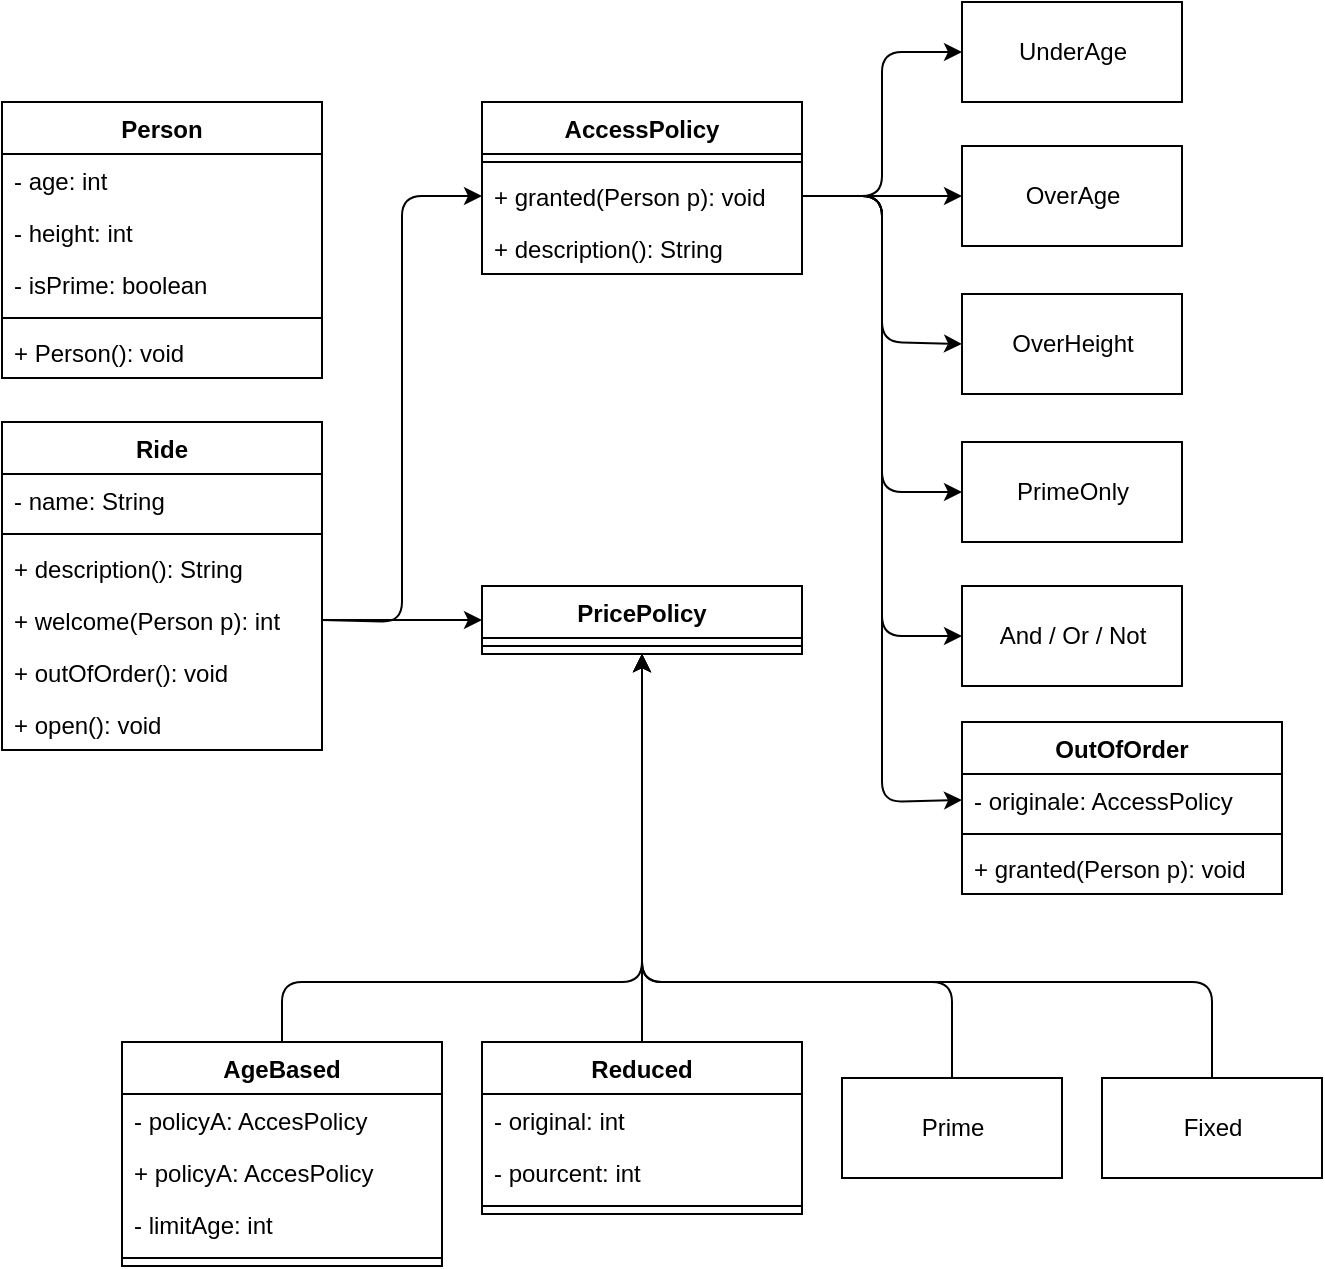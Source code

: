 <mxfile>
    <diagram id="3kjGjsizZ6FEQ1x5G-Fv" name="Page-1">
        <mxGraphModel dx="1068" dy="888" grid="1" gridSize="10" guides="1" tooltips="1" connect="1" arrows="1" fold="1" page="1" pageScale="1" pageWidth="850" pageHeight="1100" math="0" shadow="0">
            <root>
                <mxCell id="0"/>
                <mxCell id="1" parent="0"/>
                <mxCell id="5" value="Person&#10;" style="swimlane;fontStyle=1;align=center;verticalAlign=top;childLayout=stackLayout;horizontal=1;startSize=26;horizontalStack=0;resizeParent=1;resizeParentMax=0;resizeLast=0;collapsible=1;marginBottom=0;" vertex="1" parent="1">
                    <mxGeometry x="40" y="80" width="160" height="138" as="geometry"/>
                </mxCell>
                <mxCell id="9" value="- age: int" style="text;strokeColor=none;fillColor=none;align=left;verticalAlign=top;spacingLeft=4;spacingRight=4;overflow=hidden;rotatable=0;points=[[0,0.5],[1,0.5]];portConstraint=eastwest;" vertex="1" parent="5">
                    <mxGeometry y="26" width="160" height="26" as="geometry"/>
                </mxCell>
                <mxCell id="6" value="- height: int" style="text;strokeColor=none;fillColor=none;align=left;verticalAlign=top;spacingLeft=4;spacingRight=4;overflow=hidden;rotatable=0;points=[[0,0.5],[1,0.5]];portConstraint=eastwest;" vertex="1" parent="5">
                    <mxGeometry y="52" width="160" height="26" as="geometry"/>
                </mxCell>
                <mxCell id="10" value="- isPrime: boolean&#10;" style="text;strokeColor=none;fillColor=none;align=left;verticalAlign=top;spacingLeft=4;spacingRight=4;overflow=hidden;rotatable=0;points=[[0,0.5],[1,0.5]];portConstraint=eastwest;" vertex="1" parent="5">
                    <mxGeometry y="78" width="160" height="26" as="geometry"/>
                </mxCell>
                <mxCell id="7" value="" style="line;strokeWidth=1;fillColor=none;align=left;verticalAlign=middle;spacingTop=-1;spacingLeft=3;spacingRight=3;rotatable=0;labelPosition=right;points=[];portConstraint=eastwest;strokeColor=inherit;" vertex="1" parent="5">
                    <mxGeometry y="104" width="160" height="8" as="geometry"/>
                </mxCell>
                <mxCell id="8" value="+ Person(): void" style="text;strokeColor=none;fillColor=none;align=left;verticalAlign=top;spacingLeft=4;spacingRight=4;overflow=hidden;rotatable=0;points=[[0,0.5],[1,0.5]];portConstraint=eastwest;" vertex="1" parent="5">
                    <mxGeometry y="112" width="160" height="26" as="geometry"/>
                </mxCell>
                <mxCell id="11" value="Ride" style="swimlane;fontStyle=1;align=center;verticalAlign=top;childLayout=stackLayout;horizontal=1;startSize=26;horizontalStack=0;resizeParent=1;resizeParentMax=0;resizeLast=0;collapsible=1;marginBottom=0;" vertex="1" parent="1">
                    <mxGeometry x="40" y="240" width="160" height="164" as="geometry"/>
                </mxCell>
                <mxCell id="12" value="- name: String" style="text;strokeColor=none;fillColor=none;align=left;verticalAlign=top;spacingLeft=4;spacingRight=4;overflow=hidden;rotatable=0;points=[[0,0.5],[1,0.5]];portConstraint=eastwest;" vertex="1" parent="11">
                    <mxGeometry y="26" width="160" height="26" as="geometry"/>
                </mxCell>
                <mxCell id="13" value="" style="line;strokeWidth=1;fillColor=none;align=left;verticalAlign=middle;spacingTop=-1;spacingLeft=3;spacingRight=3;rotatable=0;labelPosition=right;points=[];portConstraint=eastwest;strokeColor=inherit;" vertex="1" parent="11">
                    <mxGeometry y="52" width="160" height="8" as="geometry"/>
                </mxCell>
                <mxCell id="14" value="+ description(): String" style="text;strokeColor=none;fillColor=none;align=left;verticalAlign=top;spacingLeft=4;spacingRight=4;overflow=hidden;rotatable=0;points=[[0,0.5],[1,0.5]];portConstraint=eastwest;" vertex="1" parent="11">
                    <mxGeometry y="60" width="160" height="26" as="geometry"/>
                </mxCell>
                <mxCell id="15" value="+ welcome(Person p): int" style="text;strokeColor=none;fillColor=none;align=left;verticalAlign=top;spacingLeft=4;spacingRight=4;overflow=hidden;rotatable=0;points=[[0,0.5],[1,0.5]];portConstraint=eastwest;" vertex="1" parent="11">
                    <mxGeometry y="86" width="160" height="26" as="geometry"/>
                </mxCell>
                <mxCell id="21" value="+ outOfOrder(): void" style="text;strokeColor=none;fillColor=none;align=left;verticalAlign=top;spacingLeft=4;spacingRight=4;overflow=hidden;rotatable=0;points=[[0,0.5],[1,0.5]];portConstraint=eastwest;" vertex="1" parent="11">
                    <mxGeometry y="112" width="160" height="26" as="geometry"/>
                </mxCell>
                <mxCell id="22" value="+ open(): void" style="text;strokeColor=none;fillColor=none;align=left;verticalAlign=top;spacingLeft=4;spacingRight=4;overflow=hidden;rotatable=0;points=[[0,0.5],[1,0.5]];portConstraint=eastwest;" vertex="1" parent="11">
                    <mxGeometry y="138" width="160" height="26" as="geometry"/>
                </mxCell>
                <mxCell id="23" value="PricePolicy" style="swimlane;fontStyle=1;align=center;verticalAlign=top;childLayout=stackLayout;horizontal=1;startSize=26;horizontalStack=0;resizeParent=1;resizeParentMax=0;resizeLast=0;collapsible=1;marginBottom=0;" vertex="1" parent="1">
                    <mxGeometry x="280" y="322" width="160" height="34" as="geometry"/>
                </mxCell>
                <mxCell id="25" value="" style="line;strokeWidth=1;fillColor=none;align=left;verticalAlign=middle;spacingTop=-1;spacingLeft=3;spacingRight=3;rotatable=0;labelPosition=right;points=[];portConstraint=eastwest;strokeColor=inherit;" vertex="1" parent="23">
                    <mxGeometry y="26" width="160" height="8" as="geometry"/>
                </mxCell>
                <mxCell id="27" value="AccessPolicy" style="swimlane;fontStyle=1;align=center;verticalAlign=top;childLayout=stackLayout;horizontal=1;startSize=26;horizontalStack=0;resizeParent=1;resizeParentMax=0;resizeLast=0;collapsible=1;marginBottom=0;" vertex="1" parent="1">
                    <mxGeometry x="280" y="80" width="160" height="86" as="geometry"/>
                </mxCell>
                <mxCell id="29" value="" style="line;strokeWidth=1;fillColor=none;align=left;verticalAlign=middle;spacingTop=-1;spacingLeft=3;spacingRight=3;rotatable=0;labelPosition=right;points=[];portConstraint=eastwest;strokeColor=inherit;" vertex="1" parent="27">
                    <mxGeometry y="26" width="160" height="8" as="geometry"/>
                </mxCell>
                <mxCell id="30" value="+ granted(Person p): void" style="text;strokeColor=none;fillColor=none;align=left;verticalAlign=top;spacingLeft=4;spacingRight=4;overflow=hidden;rotatable=0;points=[[0,0.5],[1,0.5]];portConstraint=eastwest;" vertex="1" parent="27">
                    <mxGeometry y="34" width="160" height="26" as="geometry"/>
                </mxCell>
                <mxCell id="31" value="+ description(): String" style="text;strokeColor=none;fillColor=none;align=left;verticalAlign=top;spacingLeft=4;spacingRight=4;overflow=hidden;rotatable=0;points=[[0,0.5],[1,0.5]];portConstraint=eastwest;" vertex="1" parent="27">
                    <mxGeometry y="60" width="160" height="26" as="geometry"/>
                </mxCell>
                <mxCell id="32" style="edgeStyle=none;html=1;exitX=1;exitY=0.5;exitDx=0;exitDy=0;entryX=0;entryY=0.5;entryDx=0;entryDy=0;" edge="1" parent="1" source="15" target="30">
                    <mxGeometry relative="1" as="geometry">
                        <Array as="points">
                            <mxPoint x="240" y="340"/>
                            <mxPoint x="240" y="127"/>
                        </Array>
                    </mxGeometry>
                </mxCell>
                <mxCell id="33" style="edgeStyle=none;html=1;exitX=1;exitY=0.5;exitDx=0;exitDy=0;entryX=0;entryY=0.5;entryDx=0;entryDy=0;" edge="1" parent="1" source="15" target="23">
                    <mxGeometry relative="1" as="geometry">
                        <mxPoint x="280" y="340" as="targetPoint"/>
                    </mxGeometry>
                </mxCell>
                <mxCell id="34" value="UnderAge" style="html=1;" vertex="1" parent="1">
                    <mxGeometry x="520" y="30" width="110" height="50" as="geometry"/>
                </mxCell>
                <mxCell id="35" value="OverHeight" style="html=1;" vertex="1" parent="1">
                    <mxGeometry x="520" y="176" width="110" height="50" as="geometry"/>
                </mxCell>
                <mxCell id="36" value="OverAge" style="html=1;" vertex="1" parent="1">
                    <mxGeometry x="520" y="102" width="110" height="50" as="geometry"/>
                </mxCell>
                <mxCell id="37" style="edgeStyle=none;html=1;exitX=1;exitY=0.5;exitDx=0;exitDy=0;entryX=0;entryY=0.5;entryDx=0;entryDy=0;" edge="1" parent="1" source="30" target="36">
                    <mxGeometry relative="1" as="geometry"/>
                </mxCell>
                <mxCell id="38" style="edgeStyle=none;html=1;exitX=1;exitY=0.5;exitDx=0;exitDy=0;entryX=0;entryY=0.5;entryDx=0;entryDy=0;" edge="1" parent="1" source="30" target="35">
                    <mxGeometry relative="1" as="geometry">
                        <Array as="points">
                            <mxPoint x="480" y="127"/>
                            <mxPoint x="480" y="200"/>
                        </Array>
                    </mxGeometry>
                </mxCell>
                <mxCell id="39" style="edgeStyle=none;html=1;exitX=1;exitY=0.5;exitDx=0;exitDy=0;entryX=0;entryY=0.5;entryDx=0;entryDy=0;" edge="1" parent="1" source="30" target="34">
                    <mxGeometry relative="1" as="geometry">
                        <Array as="points">
                            <mxPoint x="480" y="127"/>
                            <mxPoint x="480" y="55"/>
                        </Array>
                    </mxGeometry>
                </mxCell>
                <mxCell id="40" value="And / Or / Not&lt;br&gt;" style="html=1;" vertex="1" parent="1">
                    <mxGeometry x="520" y="322" width="110" height="50" as="geometry"/>
                </mxCell>
                <mxCell id="41" value="PrimeOnly" style="html=1;" vertex="1" parent="1">
                    <mxGeometry x="520" y="250" width="110" height="50" as="geometry"/>
                </mxCell>
                <mxCell id="42" style="edgeStyle=none;html=1;exitX=1;exitY=0.5;exitDx=0;exitDy=0;entryX=0;entryY=0.5;entryDx=0;entryDy=0;" edge="1" parent="1" source="30" target="41">
                    <mxGeometry relative="1" as="geometry">
                        <Array as="points">
                            <mxPoint x="480" y="127"/>
                            <mxPoint x="480" y="275"/>
                        </Array>
                    </mxGeometry>
                </mxCell>
                <mxCell id="43" style="edgeStyle=none;html=1;exitX=1;exitY=0.5;exitDx=0;exitDy=0;entryX=0;entryY=0.5;entryDx=0;entryDy=0;" edge="1" parent="1" source="30" target="40">
                    <mxGeometry relative="1" as="geometry">
                        <Array as="points">
                            <mxPoint x="480" y="127"/>
                            <mxPoint x="480" y="347"/>
                        </Array>
                    </mxGeometry>
                </mxCell>
                <mxCell id="59" style="edgeStyle=none;html=1;exitX=0.5;exitY=0;exitDx=0;exitDy=0;entryX=0.5;entryY=1;entryDx=0;entryDy=0;" edge="1" parent="1" source="44" target="23">
                    <mxGeometry relative="1" as="geometry">
                        <Array as="points">
                            <mxPoint x="515" y="520"/>
                            <mxPoint x="360" y="520"/>
                        </Array>
                    </mxGeometry>
                </mxCell>
                <mxCell id="44" value="Prime" style="html=1;" vertex="1" parent="1">
                    <mxGeometry x="460" y="568" width="110" height="50" as="geometry"/>
                </mxCell>
                <mxCell id="60" style="edgeStyle=none;html=1;exitX=0.5;exitY=0;exitDx=0;exitDy=0;entryX=0.5;entryY=1;entryDx=0;entryDy=0;" edge="1" parent="1" source="45" target="23">
                    <mxGeometry relative="1" as="geometry">
                        <Array as="points">
                            <mxPoint x="645" y="520"/>
                            <mxPoint x="360" y="520"/>
                        </Array>
                    </mxGeometry>
                </mxCell>
                <mxCell id="45" value="Fixed" style="html=1;" vertex="1" parent="1">
                    <mxGeometry x="590" y="568" width="110" height="50" as="geometry"/>
                </mxCell>
                <mxCell id="58" style="edgeStyle=none;html=1;exitX=0.5;exitY=0;exitDx=0;exitDy=0;entryX=0.5;entryY=1;entryDx=0;entryDy=0;" edge="1" parent="1" source="46" target="23">
                    <mxGeometry relative="1" as="geometry"/>
                </mxCell>
                <mxCell id="46" value="Reduced" style="swimlane;fontStyle=1;align=center;verticalAlign=top;childLayout=stackLayout;horizontal=1;startSize=26;horizontalStack=0;resizeParent=1;resizeParentMax=0;resizeLast=0;collapsible=1;marginBottom=0;" vertex="1" parent="1">
                    <mxGeometry x="280" y="550" width="160" height="86" as="geometry"/>
                </mxCell>
                <mxCell id="47" value="- original: int" style="text;strokeColor=none;fillColor=none;align=left;verticalAlign=top;spacingLeft=4;spacingRight=4;overflow=hidden;rotatable=0;points=[[0,0.5],[1,0.5]];portConstraint=eastwest;" vertex="1" parent="46">
                    <mxGeometry y="26" width="160" height="26" as="geometry"/>
                </mxCell>
                <mxCell id="50" value="- pourcent: int" style="text;strokeColor=none;fillColor=none;align=left;verticalAlign=top;spacingLeft=4;spacingRight=4;overflow=hidden;rotatable=0;points=[[0,0.5],[1,0.5]];portConstraint=eastwest;" vertex="1" parent="46">
                    <mxGeometry y="52" width="160" height="26" as="geometry"/>
                </mxCell>
                <mxCell id="48" value="" style="line;strokeWidth=1;fillColor=none;align=left;verticalAlign=middle;spacingTop=-1;spacingLeft=3;spacingRight=3;rotatable=0;labelPosition=right;points=[];portConstraint=eastwest;strokeColor=inherit;" vertex="1" parent="46">
                    <mxGeometry y="78" width="160" height="8" as="geometry"/>
                </mxCell>
                <mxCell id="57" style="edgeStyle=none;html=1;exitX=0.5;exitY=0;exitDx=0;exitDy=0;entryX=0.5;entryY=1;entryDx=0;entryDy=0;" edge="1" parent="1" source="51" target="23">
                    <mxGeometry relative="1" as="geometry">
                        <mxPoint x="360" y="370" as="targetPoint"/>
                        <Array as="points">
                            <mxPoint x="180" y="520"/>
                            <mxPoint x="360" y="520"/>
                        </Array>
                    </mxGeometry>
                </mxCell>
                <mxCell id="51" value="AgeBased" style="swimlane;fontStyle=1;align=center;verticalAlign=top;childLayout=stackLayout;horizontal=1;startSize=26;horizontalStack=0;resizeParent=1;resizeParentMax=0;resizeLast=0;collapsible=1;marginBottom=0;" vertex="1" parent="1">
                    <mxGeometry x="100" y="550" width="160" height="112" as="geometry"/>
                </mxCell>
                <mxCell id="52" value="- policyA: AccesPolicy" style="text;strokeColor=none;fillColor=none;align=left;verticalAlign=top;spacingLeft=4;spacingRight=4;overflow=hidden;rotatable=0;points=[[0,0.5],[1,0.5]];portConstraint=eastwest;" vertex="1" parent="51">
                    <mxGeometry y="26" width="160" height="26" as="geometry"/>
                </mxCell>
                <mxCell id="56" value="+ policyA: AccesPolicy" style="text;strokeColor=none;fillColor=none;align=left;verticalAlign=top;spacingLeft=4;spacingRight=4;overflow=hidden;rotatable=0;points=[[0,0.5],[1,0.5]];portConstraint=eastwest;" vertex="1" parent="51">
                    <mxGeometry y="52" width="160" height="26" as="geometry"/>
                </mxCell>
                <mxCell id="55" value="- limitAge: int" style="text;strokeColor=none;fillColor=none;align=left;verticalAlign=top;spacingLeft=4;spacingRight=4;overflow=hidden;rotatable=0;points=[[0,0.5],[1,0.5]];portConstraint=eastwest;" vertex="1" parent="51">
                    <mxGeometry y="78" width="160" height="26" as="geometry"/>
                </mxCell>
                <mxCell id="53" value="" style="line;strokeWidth=1;fillColor=none;align=left;verticalAlign=middle;spacingTop=-1;spacingLeft=3;spacingRight=3;rotatable=0;labelPosition=right;points=[];portConstraint=eastwest;strokeColor=inherit;" vertex="1" parent="51">
                    <mxGeometry y="104" width="160" height="8" as="geometry"/>
                </mxCell>
                <mxCell id="61" value="OutOfOrder" style="swimlane;fontStyle=1;align=center;verticalAlign=top;childLayout=stackLayout;horizontal=1;startSize=26;horizontalStack=0;resizeParent=1;resizeParentMax=0;resizeLast=0;collapsible=1;marginBottom=0;" vertex="1" parent="1">
                    <mxGeometry x="520" y="390" width="160" height="86" as="geometry"/>
                </mxCell>
                <mxCell id="62" value="- originale: AccessPolicy" style="text;strokeColor=none;fillColor=none;align=left;verticalAlign=top;spacingLeft=4;spacingRight=4;overflow=hidden;rotatable=0;points=[[0,0.5],[1,0.5]];portConstraint=eastwest;" vertex="1" parent="61">
                    <mxGeometry y="26" width="160" height="26" as="geometry"/>
                </mxCell>
                <mxCell id="63" value="" style="line;strokeWidth=1;fillColor=none;align=left;verticalAlign=middle;spacingTop=-1;spacingLeft=3;spacingRight=3;rotatable=0;labelPosition=right;points=[];portConstraint=eastwest;strokeColor=inherit;" vertex="1" parent="61">
                    <mxGeometry y="52" width="160" height="8" as="geometry"/>
                </mxCell>
                <mxCell id="67" value="+ granted(Person p): void" style="text;strokeColor=none;fillColor=none;align=left;verticalAlign=top;spacingLeft=4;spacingRight=4;overflow=hidden;rotatable=0;points=[[0,0.5],[1,0.5]];portConstraint=eastwest;" vertex="1" parent="61">
                    <mxGeometry y="60" width="160" height="26" as="geometry"/>
                </mxCell>
                <mxCell id="68" style="edgeStyle=none;html=1;exitX=1;exitY=0.5;exitDx=0;exitDy=0;entryX=0;entryY=0.5;entryDx=0;entryDy=0;" edge="1" parent="1" source="30" target="62">
                    <mxGeometry relative="1" as="geometry">
                        <Array as="points">
                            <mxPoint x="480" y="127"/>
                            <mxPoint x="480" y="430"/>
                        </Array>
                    </mxGeometry>
                </mxCell>
            </root>
        </mxGraphModel>
    </diagram>
    <diagram id="Eg9R6NE0qJ_3bXu292Q1" name="Page-2">
        <mxGraphModel dx="1068" dy="888" grid="1" gridSize="10" guides="1" tooltips="1" connect="1" arrows="1" fold="1" page="1" pageScale="1" pageWidth="850" pageHeight="1100" math="0" shadow="0">
            <root>
                <mxCell id="0"/>
                <mxCell id="1" parent="0"/>
                <mxCell id="YozQilEDnzvcot1Wc9-L-1" value="Abstract FunPark" style="swimlane;fontStyle=1;align=center;verticalAlign=top;childLayout=stackLayout;horizontal=1;startSize=26;horizontalStack=0;resizeParent=1;resizeParentMax=0;resizeLast=0;collapsible=1;marginBottom=0;" vertex="1" parent="1">
                    <mxGeometry x="40" y="40" width="160" height="138" as="geometry"/>
                </mxCell>
                <mxCell id="YozQilEDnzvcot1Wc9-L-2" value="- rides: Map&lt;String, Ride&gt;" style="text;strokeColor=none;fillColor=none;align=left;verticalAlign=top;spacingLeft=4;spacingRight=4;overflow=hidden;rotatable=0;points=[[0,0.5],[1,0.5]];portConstraint=eastwest;" vertex="1" parent="YozQilEDnzvcot1Wc9-L-1">
                    <mxGeometry y="26" width="160" height="26" as="geometry"/>
                </mxCell>
                <mxCell id="YozQilEDnzvcot1Wc9-L-3" value="" style="line;strokeWidth=1;fillColor=none;align=left;verticalAlign=middle;spacingTop=-1;spacingLeft=3;spacingRight=3;rotatable=0;labelPosition=right;points=[];portConstraint=eastwest;strokeColor=inherit;" vertex="1" parent="YozQilEDnzvcot1Wc9-L-1">
                    <mxGeometry y="52" width="160" height="8" as="geometry"/>
                </mxCell>
                <mxCell id="YozQilEDnzvcot1Wc9-L-4" value="+ add(String, Ride): void" style="text;strokeColor=none;fillColor=none;align=left;verticalAlign=top;spacingLeft=4;spacingRight=4;overflow=hidden;rotatable=0;points=[[0,0.5],[1,0.5]];portConstraint=eastwest;" vertex="1" parent="YozQilEDnzvcot1Wc9-L-1">
                    <mxGeometry y="60" width="160" height="26" as="geometry"/>
                </mxCell>
                <mxCell id="YozQilEDnzvcot1Wc9-L-5" value="+ remove(String): void" style="text;strokeColor=none;fillColor=none;align=left;verticalAlign=top;spacingLeft=4;spacingRight=4;overflow=hidden;rotatable=0;points=[[0,0.5],[1,0.5]];portConstraint=eastwest;" vertex="1" parent="YozQilEDnzvcot1Wc9-L-1">
                    <mxGeometry y="86" width="160" height="26" as="geometry"/>
                </mxCell>
                <mxCell id="YozQilEDnzvcot1Wc9-L-6" value="+ get(String,): Ride" style="text;strokeColor=none;fillColor=none;align=left;verticalAlign=top;spacingLeft=4;spacingRight=4;overflow=hidden;rotatable=0;points=[[0,0.5],[1,0.5]];portConstraint=eastwest;" vertex="1" parent="YozQilEDnzvcot1Wc9-L-1">
                    <mxGeometry y="112" width="160" height="26" as="geometry"/>
                </mxCell>
                <mxCell id="YozQilEDnzvcot1Wc9-L-13" style="edgeStyle=none;html=1;" edge="1" parent="1" source="YozQilEDnzvcot1Wc9-L-7" target="YozQilEDnzvcot1Wc9-L-6">
                    <mxGeometry relative="1" as="geometry"/>
                </mxCell>
                <mxCell id="YozQilEDnzvcot1Wc9-L-7" value="Park&#10;" style="swimlane;fontStyle=1;align=center;verticalAlign=top;childLayout=stackLayout;horizontal=1;startSize=26;horizontalStack=0;resizeParent=1;resizeParentMax=0;resizeLast=0;collapsible=1;marginBottom=0;" vertex="1" parent="1">
                    <mxGeometry x="40" y="240" width="160" height="86" as="geometry"/>
                </mxCell>
                <mxCell id="YozQilEDnzvcot1Wc9-L-8" value="+ field: type" style="text;strokeColor=none;fillColor=none;align=left;verticalAlign=top;spacingLeft=4;spacingRight=4;overflow=hidden;rotatable=0;points=[[0,0.5],[1,0.5]];portConstraint=eastwest;" vertex="1" parent="YozQilEDnzvcot1Wc9-L-7">
                    <mxGeometry y="26" width="160" height="26" as="geometry"/>
                </mxCell>
                <mxCell id="YozQilEDnzvcot1Wc9-L-9" value="" style="line;strokeWidth=1;fillColor=none;align=left;verticalAlign=middle;spacingTop=-1;spacingLeft=3;spacingRight=3;rotatable=0;labelPosition=right;points=[];portConstraint=eastwest;strokeColor=inherit;" vertex="1" parent="YozQilEDnzvcot1Wc9-L-7">
                    <mxGeometry y="52" width="160" height="8" as="geometry"/>
                </mxCell>
                <mxCell id="YozQilEDnzvcot1Wc9-L-10" value="+ method(type): type" style="text;strokeColor=none;fillColor=none;align=left;verticalAlign=top;spacingLeft=4;spacingRight=4;overflow=hidden;rotatable=0;points=[[0,0.5],[1,0.5]];portConstraint=eastwest;" vertex="1" parent="YozQilEDnzvcot1Wc9-L-7">
                    <mxGeometry y="60" width="160" height="26" as="geometry"/>
                </mxCell>
                <mxCell id="YozQilEDnzvcot1Wc9-L-14" value="Fair" style="swimlane;fontStyle=1;align=center;verticalAlign=top;childLayout=stackLayout;horizontal=1;startSize=26;horizontalStack=0;resizeParent=1;resizeParentMax=0;resizeLast=0;collapsible=1;marginBottom=0;" vertex="1" parent="1">
                    <mxGeometry x="240" y="40" width="170" height="138" as="geometry"/>
                </mxCell>
                <mxCell id="YozQilEDnzvcot1Wc9-L-16" value="" style="line;strokeWidth=1;fillColor=none;align=left;verticalAlign=middle;spacingTop=-1;spacingLeft=3;spacingRight=3;rotatable=0;labelPosition=right;points=[];portConstraint=eastwest;strokeColor=inherit;" vertex="1" parent="YozQilEDnzvcot1Wc9-L-14">
                    <mxGeometry y="26" width="170" height="8" as="geometry"/>
                </mxCell>
                <mxCell id="YozQilEDnzvcot1Wc9-L-20" value="+ discount(int pourcent): void" style="text;strokeColor=none;fillColor=none;align=left;verticalAlign=top;spacingLeft=4;spacingRight=4;overflow=hidden;rotatable=0;points=[[0,0.5],[1,0.5]];portConstraint=eastwest;" vertex="1" parent="YozQilEDnzvcot1Wc9-L-14">
                    <mxGeometry y="34" width="170" height="26" as="geometry"/>
                </mxCell>
                <mxCell id="YozQilEDnzvcot1Wc9-L-21" value="+ endDiscount(): void" style="text;strokeColor=none;fillColor=none;align=left;verticalAlign=top;spacingLeft=4;spacingRight=4;overflow=hidden;rotatable=0;points=[[0,0.5],[1,0.5]];portConstraint=eastwest;" vertex="1" parent="YozQilEDnzvcot1Wc9-L-14">
                    <mxGeometry y="60" width="170" height="26" as="geometry"/>
                </mxCell>
                <mxCell id="YozQilEDnzvcot1Wc9-L-22" value="+ kidsOnly(): void" style="text;strokeColor=none;fillColor=none;align=left;verticalAlign=top;spacingLeft=4;spacingRight=4;overflow=hidden;rotatable=0;points=[[0,0.5],[1,0.5]];portConstraint=eastwest;" vertex="1" parent="YozQilEDnzvcot1Wc9-L-14">
                    <mxGeometry y="86" width="170" height="26" as="geometry"/>
                </mxCell>
                <mxCell id="YozQilEDnzvcot1Wc9-L-23" value="+ generalPublic(): void" style="text;strokeColor=none;fillColor=none;align=left;verticalAlign=top;spacingLeft=4;spacingRight=4;overflow=hidden;rotatable=0;points=[[0,0.5],[1,0.5]];portConstraint=eastwest;" vertex="1" parent="YozQilEDnzvcot1Wc9-L-14">
                    <mxGeometry y="112" width="170" height="26" as="geometry"/>
                </mxCell>
                <mxCell id="cBhLAd8m5qHGVcOQEPCD-1" value="PricePolicy" style="html=1;" vertex="1" parent="1">
                    <mxGeometry x="240" y="240" width="110" height="50" as="geometry"/>
                </mxCell>
                <mxCell id="cBhLAd8m5qHGVcOQEPCD-2" value="Classname" style="swimlane;fontStyle=1;align=center;verticalAlign=top;childLayout=stackLayout;horizontal=1;startSize=26;horizontalStack=0;resizeParent=1;resizeParentMax=0;resizeLast=0;collapsible=1;marginBottom=0;" vertex="1" parent="1">
                    <mxGeometry x="400" y="222" width="160" height="86" as="geometry"/>
                </mxCell>
                <mxCell id="cBhLAd8m5qHGVcOQEPCD-3" value="- percent: float" style="text;strokeColor=none;fillColor=none;align=left;verticalAlign=top;spacingLeft=4;spacingRight=4;overflow=hidden;rotatable=0;points=[[0,0.5],[1,0.5]];portConstraint=eastwest;" vertex="1" parent="cBhLAd8m5qHGVcOQEPCD-2">
                    <mxGeometry y="26" width="160" height="26" as="geometry"/>
                </mxCell>
                <mxCell id="cBhLAd8m5qHGVcOQEPCD-6" value="- original: int" style="text;strokeColor=none;fillColor=none;align=left;verticalAlign=top;spacingLeft=4;spacingRight=4;overflow=hidden;rotatable=0;points=[[0,0.5],[1,0.5]];portConstraint=eastwest;" vertex="1" parent="cBhLAd8m5qHGVcOQEPCD-2">
                    <mxGeometry y="52" width="160" height="26" as="geometry"/>
                </mxCell>
                <mxCell id="cBhLAd8m5qHGVcOQEPCD-4" value="" style="line;strokeWidth=1;fillColor=none;align=left;verticalAlign=middle;spacingTop=-1;spacingLeft=3;spacingRight=3;rotatable=0;labelPosition=right;points=[];portConstraint=eastwest;strokeColor=inherit;" vertex="1" parent="cBhLAd8m5qHGVcOQEPCD-2">
                    <mxGeometry y="78" width="160" height="8" as="geometry"/>
                </mxCell>
                <mxCell id="cBhLAd8m5qHGVcOQEPCD-7" style="edgeStyle=none;html=1;entryX=1;entryY=0.5;entryDx=0;entryDy=0;" edge="1" parent="1" source="cBhLAd8m5qHGVcOQEPCD-3" target="cBhLAd8m5qHGVcOQEPCD-1">
                    <mxGeometry relative="1" as="geometry"/>
                </mxCell>
                <mxCell id="cBhLAd8m5qHGVcOQEPCD-8" style="edgeStyle=none;html=1;exitX=0;exitY=0.5;exitDx=0;exitDy=0;entryX=1;entryY=0.5;entryDx=0;entryDy=0;" edge="1" parent="1" source="YozQilEDnzvcot1Wc9-L-21" target="YozQilEDnzvcot1Wc9-L-4">
                    <mxGeometry relative="1" as="geometry"/>
                </mxCell>
                <mxCell id="cBhLAd8m5qHGVcOQEPCD-9" value="Fair" style="swimlane;fontStyle=1;align=center;verticalAlign=top;childLayout=stackLayout;horizontal=1;startSize=26;horizontalStack=0;resizeParent=1;resizeParentMax=0;resizeLast=0;collapsible=1;marginBottom=0;" vertex="1" parent="1">
                    <mxGeometry x="460" y="40" width="170" height="86" as="geometry"/>
                </mxCell>
                <mxCell id="cBhLAd8m5qHGVcOQEPCD-10" value="" style="line;strokeWidth=1;fillColor=none;align=left;verticalAlign=middle;spacingTop=-1;spacingLeft=3;spacingRight=3;rotatable=0;labelPosition=right;points=[];portConstraint=eastwest;strokeColor=inherit;" vertex="1" parent="cBhLAd8m5qHGVcOQEPCD-9">
                    <mxGeometry y="26" width="170" height="8" as="geometry"/>
                </mxCell>
                <mxCell id="cBhLAd8m5qHGVcOQEPCD-11" value="+ specialDay(fonction): void" style="text;strokeColor=none;fillColor=none;align=left;verticalAlign=top;spacingLeft=4;spacingRight=4;overflow=hidden;rotatable=0;points=[[0,0.5],[1,0.5]];portConstraint=eastwest;" vertex="1" parent="cBhLAd8m5qHGVcOQEPCD-9">
                    <mxGeometry y="34" width="170" height="26" as="geometry"/>
                </mxCell>
                <mxCell id="cBhLAd8m5qHGVcOQEPCD-12" value="+ endSpecialDay(): void" style="text;strokeColor=none;fillColor=none;align=left;verticalAlign=top;spacingLeft=4;spacingRight=4;overflow=hidden;rotatable=0;points=[[0,0.5],[1,0.5]];portConstraint=eastwest;" vertex="1" parent="cBhLAd8m5qHGVcOQEPCD-9">
                    <mxGeometry y="60" width="170" height="26" as="geometry"/>
                </mxCell>
            </root>
        </mxGraphModel>
    </diagram>
</mxfile>